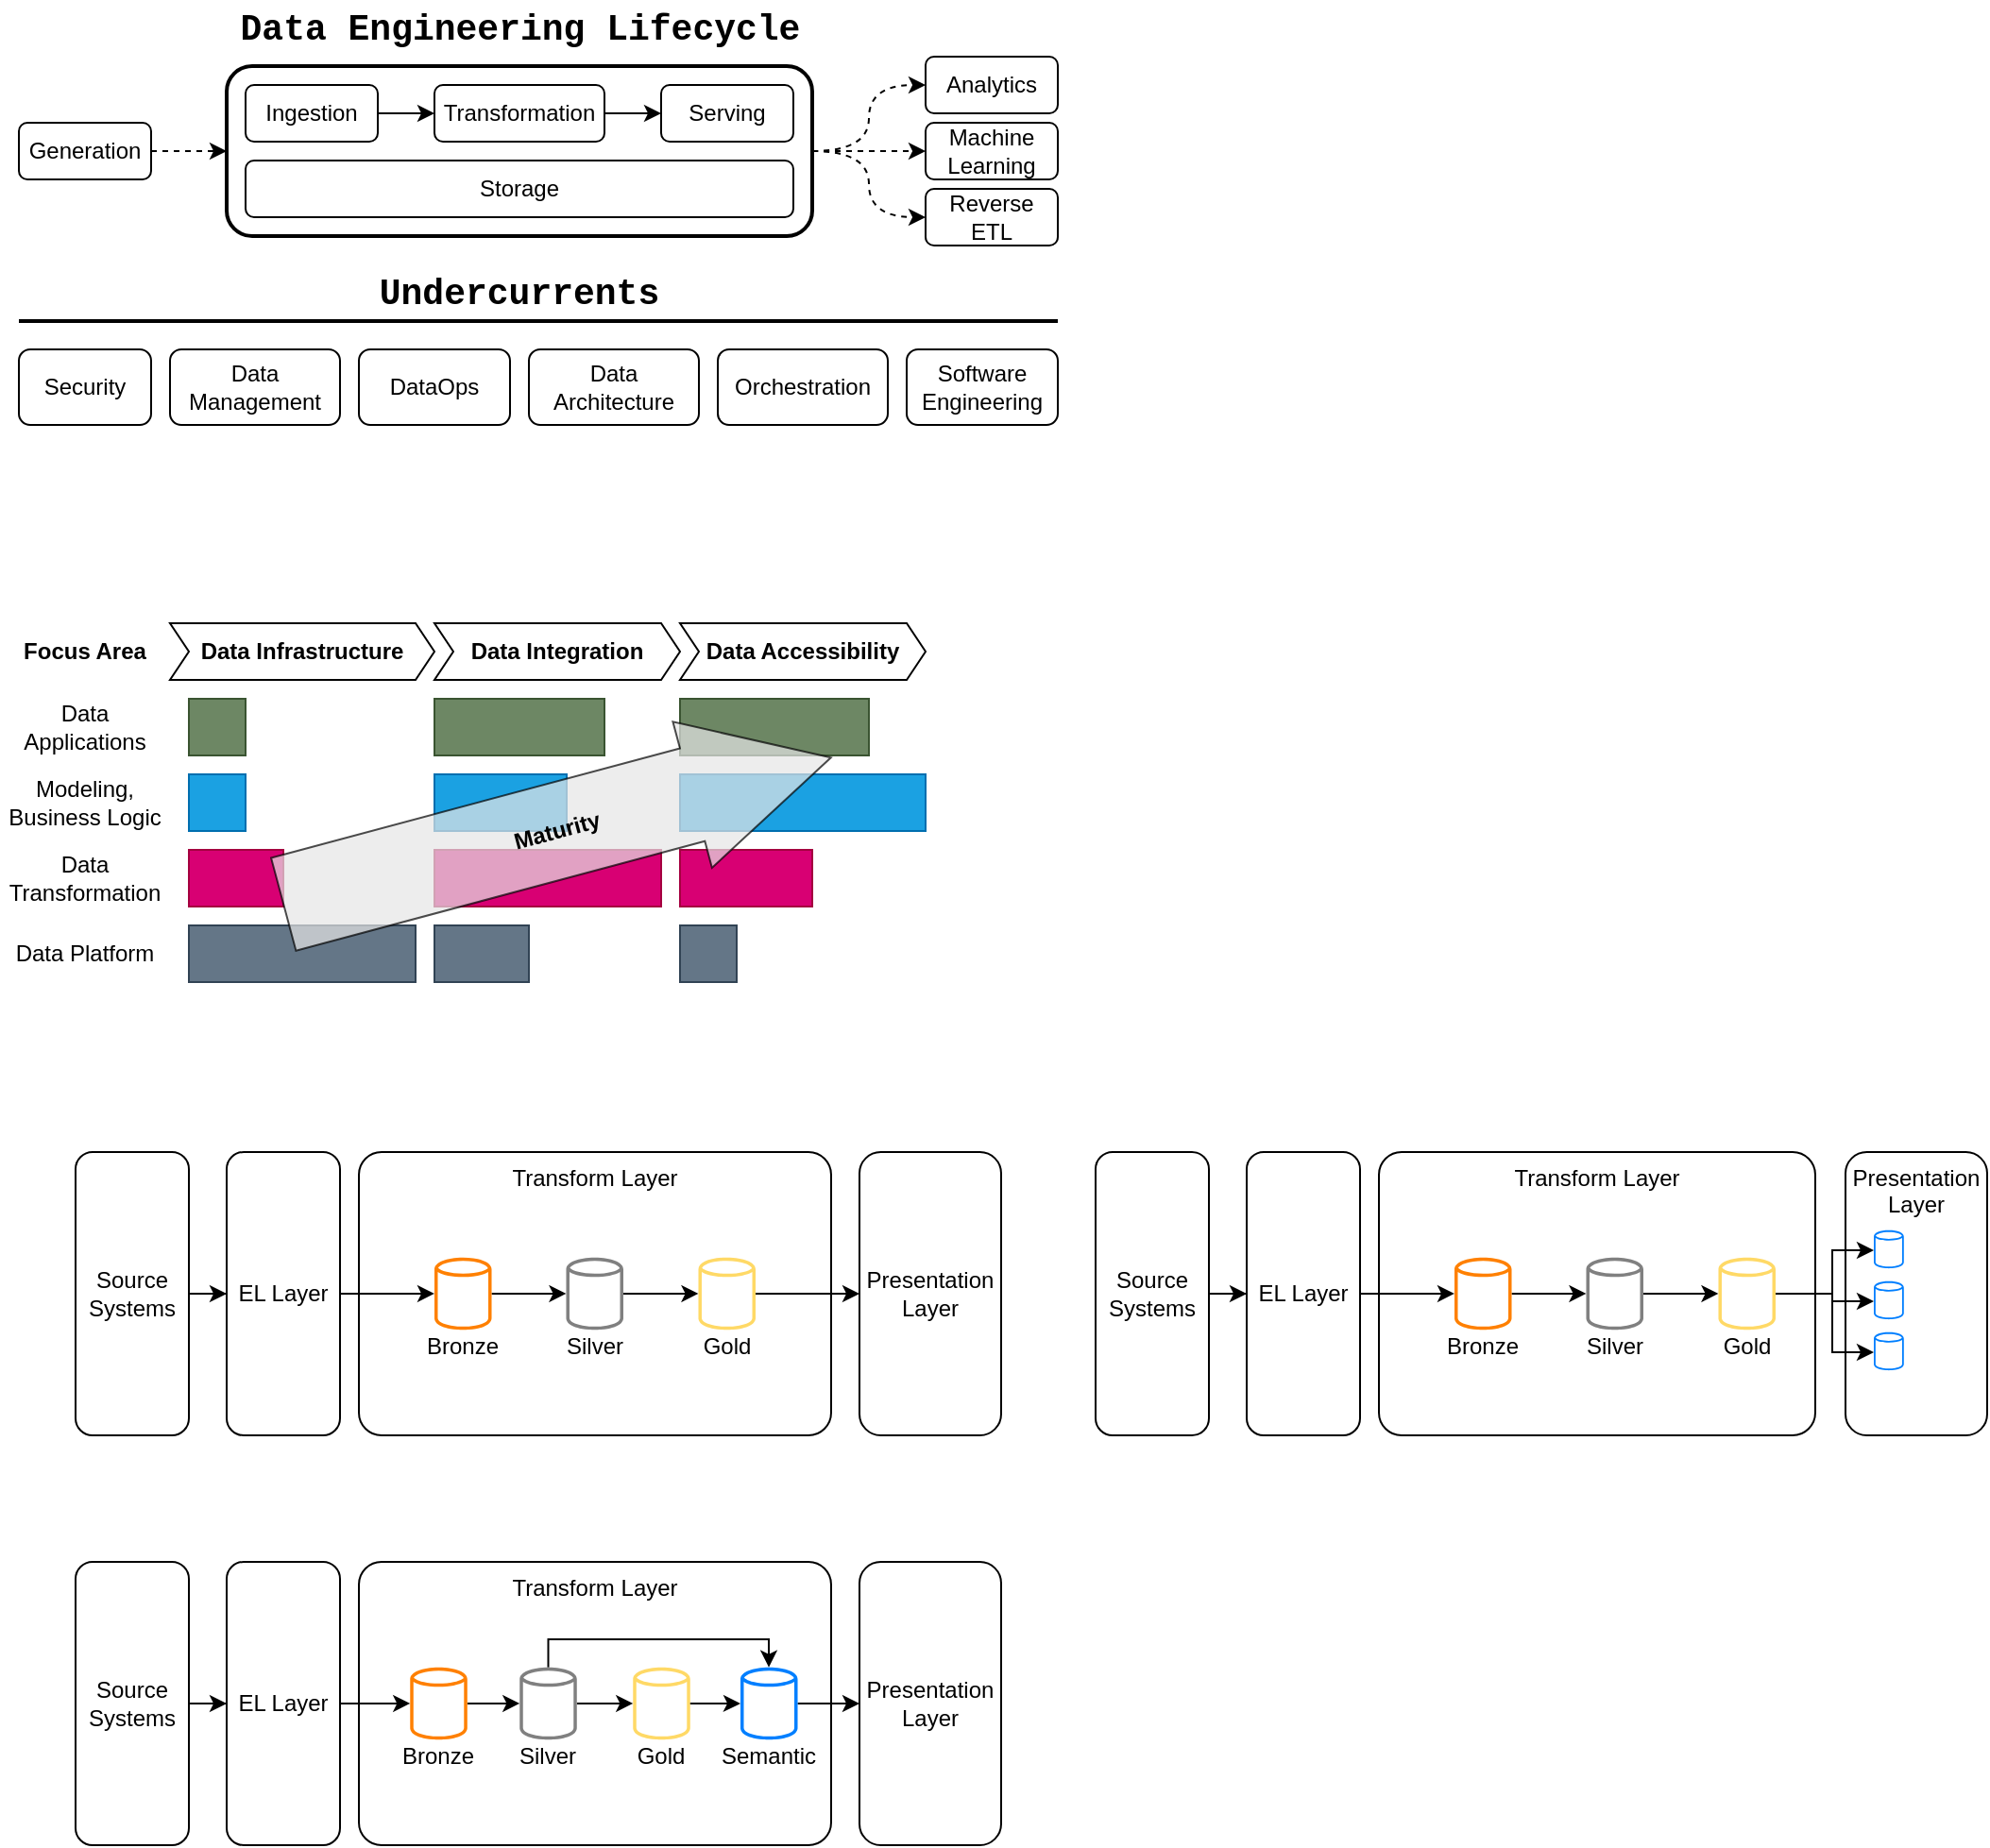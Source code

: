 <mxfile version="24.2.5" type="device">
  <diagram id="hdGyb0UpPJ1mQXa12XUr" name="Home">
    <mxGraphModel dx="2607" dy="1535" grid="1" gridSize="10" guides="1" tooltips="1" connect="1" arrows="1" fold="1" page="1" pageScale="1" pageWidth="1100" pageHeight="850" background="none" math="0" shadow="0">
      <root>
        <mxCell id="0" />
        <mxCell id="1" parent="0" />
        <mxCell id="lbgsp23nfU9rArM0NHFG-11" value="" style="rounded=1;whiteSpace=wrap;html=1;fillColor=none;strokeWidth=2;" parent="1" vertex="1">
          <mxGeometry x="160" y="65" width="310" height="90" as="geometry" />
        </mxCell>
        <mxCell id="lbgsp23nfU9rArM0NHFG-30" style="edgeStyle=orthogonalEdgeStyle;rounded=0;orthogonalLoop=1;jettySize=auto;html=1;entryX=0;entryY=0.5;entryDx=0;entryDy=0;fontFamily=Tahoma;fontSize=19;strokeWidth=1;" parent="1" source="lbgsp23nfU9rArM0NHFG-1" target="lbgsp23nfU9rArM0NHFG-3" edge="1">
          <mxGeometry relative="1" as="geometry" />
        </mxCell>
        <mxCell id="lbgsp23nfU9rArM0NHFG-1" value="Ingestion" style="rounded=1;whiteSpace=wrap;html=1;" parent="1" vertex="1">
          <mxGeometry x="170" y="75" width="70" height="30" as="geometry" />
        </mxCell>
        <mxCell id="lbgsp23nfU9rArM0NHFG-8" value="" style="edgeStyle=orthogonalEdgeStyle;rounded=0;orthogonalLoop=1;jettySize=auto;html=1;" parent="1" source="lbgsp23nfU9rArM0NHFG-3" target="lbgsp23nfU9rArM0NHFG-5" edge="1">
          <mxGeometry relative="1" as="geometry" />
        </mxCell>
        <mxCell id="lbgsp23nfU9rArM0NHFG-3" value="Transformation" style="rounded=1;whiteSpace=wrap;html=1;" parent="1" vertex="1">
          <mxGeometry x="270" y="75" width="90" height="30" as="geometry" />
        </mxCell>
        <mxCell id="lbgsp23nfU9rArM0NHFG-5" value="Serving" style="rounded=1;whiteSpace=wrap;html=1;" parent="1" vertex="1">
          <mxGeometry x="390" y="75" width="70" height="30" as="geometry" />
        </mxCell>
        <mxCell id="lbgsp23nfU9rArM0NHFG-9" value="Storage" style="rounded=1;whiteSpace=wrap;html=1;" parent="1" vertex="1">
          <mxGeometry x="170" y="115" width="290" height="30" as="geometry" />
        </mxCell>
        <mxCell id="lbgsp23nfU9rArM0NHFG-13" style="edgeStyle=orthogonalEdgeStyle;rounded=0;orthogonalLoop=1;jettySize=auto;html=1;entryX=0;entryY=0.5;entryDx=0;entryDy=0;dashed=1;" parent="1" source="lbgsp23nfU9rArM0NHFG-10" target="lbgsp23nfU9rArM0NHFG-11" edge="1">
          <mxGeometry relative="1" as="geometry" />
        </mxCell>
        <mxCell id="lbgsp23nfU9rArM0NHFG-10" value="Generation" style="rounded=1;whiteSpace=wrap;html=1;" parent="1" vertex="1">
          <mxGeometry x="50" y="95" width="70" height="30" as="geometry" />
        </mxCell>
        <mxCell id="lbgsp23nfU9rArM0NHFG-17" style="edgeStyle=orthogonalEdgeStyle;rounded=0;orthogonalLoop=1;jettySize=auto;html=1;dashed=1;" parent="1" source="lbgsp23nfU9rArM0NHFG-11" target="lbgsp23nfU9rArM0NHFG-14" edge="1">
          <mxGeometry relative="1" as="geometry" />
        </mxCell>
        <mxCell id="lbgsp23nfU9rArM0NHFG-18" style="edgeStyle=orthogonalEdgeStyle;rounded=0;orthogonalLoop=1;jettySize=auto;html=1;curved=1;dashed=1;" parent="1" source="lbgsp23nfU9rArM0NHFG-11" target="lbgsp23nfU9rArM0NHFG-15" edge="1">
          <mxGeometry relative="1" as="geometry" />
        </mxCell>
        <mxCell id="lbgsp23nfU9rArM0NHFG-14" value="Machine Learning" style="rounded=1;whiteSpace=wrap;html=1;" parent="1" vertex="1">
          <mxGeometry x="530" y="95" width="70" height="30" as="geometry" />
        </mxCell>
        <mxCell id="lbgsp23nfU9rArM0NHFG-15" value="Analytics" style="rounded=1;whiteSpace=wrap;html=1;" parent="1" vertex="1">
          <mxGeometry x="530" y="60" width="70" height="30" as="geometry" />
        </mxCell>
        <mxCell id="lbgsp23nfU9rArM0NHFG-16" value="Reverse ETL" style="rounded=1;whiteSpace=wrap;html=1;" parent="1" vertex="1">
          <mxGeometry x="530" y="130" width="70" height="30" as="geometry" />
        </mxCell>
        <mxCell id="lbgsp23nfU9rArM0NHFG-19" style="edgeStyle=orthogonalEdgeStyle;rounded=0;orthogonalLoop=1;jettySize=auto;html=1;curved=1;exitX=1;exitY=0.5;exitDx=0;exitDy=0;entryX=0;entryY=0.5;entryDx=0;entryDy=0;dashed=1;" parent="1" source="lbgsp23nfU9rArM0NHFG-11" target="lbgsp23nfU9rArM0NHFG-16" edge="1">
          <mxGeometry relative="1" as="geometry">
            <mxPoint x="480.0" y="125.0" as="sourcePoint" />
            <mxPoint x="540" y="90.0" as="targetPoint" />
          </mxGeometry>
        </mxCell>
        <mxCell id="lbgsp23nfU9rArM0NHFG-21" value="Security" style="rounded=1;whiteSpace=wrap;html=1;" parent="1" vertex="1">
          <mxGeometry x="50" y="215" width="70" height="40" as="geometry" />
        </mxCell>
        <mxCell id="lbgsp23nfU9rArM0NHFG-22" value="Data Management" style="rounded=1;whiteSpace=wrap;html=1;" parent="1" vertex="1">
          <mxGeometry x="130" y="215" width="90" height="40" as="geometry" />
        </mxCell>
        <mxCell id="lbgsp23nfU9rArM0NHFG-23" value="DataOps" style="rounded=1;whiteSpace=wrap;html=1;" parent="1" vertex="1">
          <mxGeometry x="230" y="215" width="80" height="40" as="geometry" />
        </mxCell>
        <mxCell id="lbgsp23nfU9rArM0NHFG-24" value="Data Architecture" style="rounded=1;whiteSpace=wrap;html=1;" parent="1" vertex="1">
          <mxGeometry x="320" y="215" width="90" height="40" as="geometry" />
        </mxCell>
        <mxCell id="lbgsp23nfU9rArM0NHFG-25" value="Orchestration" style="rounded=1;whiteSpace=wrap;html=1;" parent="1" vertex="1">
          <mxGeometry x="420" y="215" width="90" height="40" as="geometry" />
        </mxCell>
        <mxCell id="lbgsp23nfU9rArM0NHFG-26" value="Software Engineering" style="rounded=1;whiteSpace=wrap;html=1;" parent="1" vertex="1">
          <mxGeometry x="520" y="215" width="80" height="40" as="geometry" />
        </mxCell>
        <mxCell id="lbgsp23nfU9rArM0NHFG-27" value="" style="endArrow=none;html=1;strokeWidth=2;" parent="1" edge="1">
          <mxGeometry width="50" height="50" relative="1" as="geometry">
            <mxPoint x="50" y="200" as="sourcePoint" />
            <mxPoint x="600" y="200" as="targetPoint" />
          </mxGeometry>
        </mxCell>
        <mxCell id="lbgsp23nfU9rArM0NHFG-28" value="&lt;b style=&quot;font-size: 19px;&quot;&gt;&lt;font face=&quot;Courier New&quot; style=&quot;font-size: 19px;&quot;&gt;Undercurrents&lt;/font&gt;&lt;/b&gt;" style="text;html=1;strokeColor=none;fillColor=none;align=center;verticalAlign=middle;whiteSpace=wrap;rounded=0;fontSize=19;" parent="1" vertex="1">
          <mxGeometry x="185" y="170" width="260" height="30" as="geometry" />
        </mxCell>
        <mxCell id="lbgsp23nfU9rArM0NHFG-29" value="&lt;b style=&quot;font-size: 19px&quot;&gt;&lt;font face=&quot;Courier New&quot; style=&quot;font-size: 19px&quot;&gt;Data Engineering Lifecycle&lt;/font&gt;&lt;/b&gt;" style="text;html=1;strokeColor=none;fillColor=none;align=center;verticalAlign=middle;whiteSpace=wrap;rounded=0;fontSize=19;" parent="1" vertex="1">
          <mxGeometry x="137.5" y="30" width="355" height="30" as="geometry" />
        </mxCell>
        <mxCell id="5ja2YWkMJNkDNr8AE4VQ-2" value="Data Infrastructure" style="shape=step;perimeter=stepPerimeter;whiteSpace=wrap;html=1;fixedSize=1;size=10;fontStyle=1" parent="1" vertex="1">
          <mxGeometry x="130" y="360" width="140" height="30" as="geometry" />
        </mxCell>
        <mxCell id="5ja2YWkMJNkDNr8AE4VQ-5" value="Focus Area" style="rounded=0;whiteSpace=wrap;html=1;fillColor=none;strokeColor=none;fontStyle=1" parent="1" vertex="1">
          <mxGeometry x="40" y="360" width="90" height="30" as="geometry" />
        </mxCell>
        <mxCell id="5ja2YWkMJNkDNr8AE4VQ-6" value="Data Integration" style="shape=step;perimeter=stepPerimeter;whiteSpace=wrap;html=1;fixedSize=1;size=10;fontStyle=1" parent="1" vertex="1">
          <mxGeometry x="270" y="360" width="130" height="30" as="geometry" />
        </mxCell>
        <mxCell id="5ja2YWkMJNkDNr8AE4VQ-7" value="Data Accessibility" style="shape=step;perimeter=stepPerimeter;whiteSpace=wrap;html=1;fixedSize=1;size=10;fontStyle=1" parent="1" vertex="1">
          <mxGeometry x="400" y="360" width="130" height="30" as="geometry" />
        </mxCell>
        <mxCell id="5ja2YWkMJNkDNr8AE4VQ-8" value="Data Applications" style="rounded=0;whiteSpace=wrap;html=1;strokeColor=none;fillColor=none;" parent="1" vertex="1">
          <mxGeometry x="40" y="400" width="90" height="30" as="geometry" />
        </mxCell>
        <mxCell id="5ja2YWkMJNkDNr8AE4VQ-9" value="Modeling, Business Logic" style="rounded=0;whiteSpace=wrap;html=1;strokeColor=none;fillColor=none;" parent="1" vertex="1">
          <mxGeometry x="40" y="440" width="90" height="30" as="geometry" />
        </mxCell>
        <mxCell id="5ja2YWkMJNkDNr8AE4VQ-10" value="Data Transformation" style="rounded=0;whiteSpace=wrap;html=1;strokeColor=none;fillColor=none;" parent="1" vertex="1">
          <mxGeometry x="40" y="480" width="90" height="30" as="geometry" />
        </mxCell>
        <mxCell id="5ja2YWkMJNkDNr8AE4VQ-11" value="Data Platform" style="rounded=0;whiteSpace=wrap;html=1;strokeColor=none;fillColor=none;" parent="1" vertex="1">
          <mxGeometry x="40" y="520" width="90" height="30" as="geometry" />
        </mxCell>
        <mxCell id="5ja2YWkMJNkDNr8AE4VQ-12" value="0.3" style="rounded=0;whiteSpace=wrap;html=1;fillColor=#6d8764;fontColor=none;strokeColor=#3A5431;noLabel=1;" parent="1" vertex="1">
          <mxGeometry x="140" y="400" width="30" height="30" as="geometry" />
        </mxCell>
        <mxCell id="5ja2YWkMJNkDNr8AE4VQ-13" value="0.3" style="rounded=0;whiteSpace=wrap;html=1;fillColor=#1ba1e2;fontColor=none;strokeColor=#006EAF;noLabel=1;" parent="1" vertex="1">
          <mxGeometry x="140" y="440" width="30" height="30" as="geometry" />
        </mxCell>
        <mxCell id="5ja2YWkMJNkDNr8AE4VQ-14" value="0.4" style="rounded=0;whiteSpace=wrap;html=1;fillColor=#d80073;fontColor=none;strokeColor=#A50040;noLabel=1;" parent="1" vertex="1">
          <mxGeometry x="140" y="480" width="50" height="30" as="geometry" />
        </mxCell>
        <mxCell id="5ja2YWkMJNkDNr8AE4VQ-15" value="1.0" style="rounded=0;whiteSpace=wrap;html=1;fillColor=#647687;strokeColor=#314354;fontColor=none;noLabel=1;" parent="1" vertex="1">
          <mxGeometry x="140" y="520" width="120" height="30" as="geometry" />
        </mxCell>
        <mxCell id="5ja2YWkMJNkDNr8AE4VQ-16" value="0.7" style="rounded=0;whiteSpace=wrap;html=1;fillColor=#6d8764;fontColor=none;strokeColor=#3A5431;noLabel=1;" parent="1" vertex="1">
          <mxGeometry x="270" y="400" width="90" height="30" as="geometry" />
        </mxCell>
        <mxCell id="5ja2YWkMJNkDNr8AE4VQ-17" value="0.5" style="rounded=0;whiteSpace=wrap;html=1;fillColor=#1ba1e2;fontColor=none;strokeColor=#006EAF;noLabel=1;" parent="1" vertex="1">
          <mxGeometry x="270" y="440" width="70" height="30" as="geometry" />
        </mxCell>
        <mxCell id="5ja2YWkMJNkDNr8AE4VQ-18" value="1.0" style="rounded=0;whiteSpace=wrap;html=1;fillColor=#d80073;fontColor=none;strokeColor=#A50040;noLabel=1;" parent="1" vertex="1">
          <mxGeometry x="270" y="480" width="120" height="30" as="geometry" />
        </mxCell>
        <mxCell id="5ja2YWkMJNkDNr8AE4VQ-19" value="0.4" style="rounded=0;whiteSpace=wrap;html=1;fillColor=#647687;strokeColor=#314354;fontColor=none;noLabel=1;" parent="1" vertex="1">
          <mxGeometry x="270" y="520" width="50" height="30" as="geometry" />
        </mxCell>
        <mxCell id="5ja2YWkMJNkDNr8AE4VQ-20" value="0.8" style="rounded=0;whiteSpace=wrap;html=1;fillColor=#6d8764;fontColor=none;strokeColor=#3A5431;noLabel=1;" parent="1" vertex="1">
          <mxGeometry x="400" y="400" width="100" height="30" as="geometry" />
        </mxCell>
        <mxCell id="5ja2YWkMJNkDNr8AE4VQ-21" value="1.0" style="rounded=0;whiteSpace=wrap;html=1;fillColor=#1ba1e2;fontColor=none;strokeColor=#006EAF;noLabel=1;" parent="1" vertex="1">
          <mxGeometry x="400" y="440" width="130" height="30" as="geometry" />
        </mxCell>
        <mxCell id="5ja2YWkMJNkDNr8AE4VQ-22" value="0.5" style="rounded=0;whiteSpace=wrap;html=1;fillColor=#d80073;fontColor=none;strokeColor=#A50040;noLabel=1;" parent="1" vertex="1">
          <mxGeometry x="400" y="480" width="70" height="30" as="geometry" />
        </mxCell>
        <mxCell id="5ja2YWkMJNkDNr8AE4VQ-23" value="0.3" style="rounded=0;whiteSpace=wrap;html=1;fillColor=#647687;strokeColor=#314354;fontColor=none;noLabel=1;" parent="1" vertex="1">
          <mxGeometry x="400" y="520" width="30" height="30" as="geometry" />
        </mxCell>
        <mxCell id="5ja2YWkMJNkDNr8AE4VQ-26" value="Maturity" style="shape=singleArrow;whiteSpace=wrap;html=1;rotation=-15;arrowWidth=0.636;arrowSize=0.253;opacity=70;fillColor=#E6E6E6;fontStyle=1" parent="1" vertex="1">
          <mxGeometry x="185" y="430" width="300" height="80" as="geometry" />
        </mxCell>
        <mxCell id="_sFpnLVaNpKvXlMg1-OU-17" style="edgeStyle=orthogonalEdgeStyle;rounded=0;orthogonalLoop=1;jettySize=auto;html=1;" edge="1" parent="1" source="_sFpnLVaNpKvXlMg1-OU-1" target="_sFpnLVaNpKvXlMg1-OU-2">
          <mxGeometry relative="1" as="geometry" />
        </mxCell>
        <mxCell id="_sFpnLVaNpKvXlMg1-OU-1" value="Source Systems" style="rounded=1;whiteSpace=wrap;html=1;" vertex="1" parent="1">
          <mxGeometry x="80" y="640" width="60" height="150" as="geometry" />
        </mxCell>
        <mxCell id="_sFpnLVaNpKvXlMg1-OU-12" style="edgeStyle=orthogonalEdgeStyle;rounded=0;orthogonalLoop=1;jettySize=auto;html=1;" edge="1" parent="1" source="_sFpnLVaNpKvXlMg1-OU-2" target="_sFpnLVaNpKvXlMg1-OU-5">
          <mxGeometry relative="1" as="geometry" />
        </mxCell>
        <mxCell id="_sFpnLVaNpKvXlMg1-OU-2" value="EL Layer" style="rounded=1;whiteSpace=wrap;html=1;" vertex="1" parent="1">
          <mxGeometry x="160" y="640" width="60" height="150" as="geometry" />
        </mxCell>
        <mxCell id="_sFpnLVaNpKvXlMg1-OU-3" value="Transform Layer" style="rounded=1;whiteSpace=wrap;html=1;arcSize=8;verticalAlign=top;fillColor=none;" vertex="1" parent="1">
          <mxGeometry x="230" y="640" width="250" height="150" as="geometry" />
        </mxCell>
        <mxCell id="_sFpnLVaNpKvXlMg1-OU-4" value="Presentation Layer" style="rounded=1;whiteSpace=wrap;html=1;" vertex="1" parent="1">
          <mxGeometry x="495" y="640" width="75" height="150" as="geometry" />
        </mxCell>
        <mxCell id="_sFpnLVaNpKvXlMg1-OU-10" style="edgeStyle=orthogonalEdgeStyle;rounded=0;orthogonalLoop=1;jettySize=auto;html=1;" edge="1" parent="1" source="_sFpnLVaNpKvXlMg1-OU-5" target="_sFpnLVaNpKvXlMg1-OU-8">
          <mxGeometry relative="1" as="geometry" />
        </mxCell>
        <mxCell id="_sFpnLVaNpKvXlMg1-OU-5" value="" style="sketch=0;outlineConnect=0;fontColor=#232F3E;gradientColor=none;fillColor=#FF8000;strokeColor=none;dashed=0;verticalLabelPosition=bottom;verticalAlign=top;align=center;html=1;fontSize=12;fontStyle=0;aspect=fixed;pointerEvents=1;shape=mxgraph.aws4.generic_database;" vertex="1" parent="1">
          <mxGeometry x="270" y="695" width="30.26" height="40" as="geometry" />
        </mxCell>
        <mxCell id="_sFpnLVaNpKvXlMg1-OU-11" style="edgeStyle=orthogonalEdgeStyle;rounded=0;orthogonalLoop=1;jettySize=auto;html=1;" edge="1" parent="1" source="_sFpnLVaNpKvXlMg1-OU-8" target="_sFpnLVaNpKvXlMg1-OU-9">
          <mxGeometry relative="1" as="geometry" />
        </mxCell>
        <mxCell id="_sFpnLVaNpKvXlMg1-OU-8" value="" style="sketch=0;outlineConnect=0;fontColor=#232F3E;gradientColor=none;fillColor=#808080;strokeColor=none;dashed=0;verticalLabelPosition=bottom;verticalAlign=top;align=center;html=1;fontSize=12;fontStyle=0;aspect=fixed;pointerEvents=1;shape=mxgraph.aws4.generic_database;" vertex="1" parent="1">
          <mxGeometry x="339.74" y="695" width="30.26" height="40" as="geometry" />
        </mxCell>
        <mxCell id="_sFpnLVaNpKvXlMg1-OU-13" style="edgeStyle=orthogonalEdgeStyle;rounded=0;orthogonalLoop=1;jettySize=auto;html=1;entryX=0;entryY=0.5;entryDx=0;entryDy=0;" edge="1" parent="1" source="_sFpnLVaNpKvXlMg1-OU-9" target="_sFpnLVaNpKvXlMg1-OU-4">
          <mxGeometry relative="1" as="geometry" />
        </mxCell>
        <mxCell id="_sFpnLVaNpKvXlMg1-OU-9" value="" style="sketch=0;outlineConnect=0;fontColor=#232F3E;gradientColor=none;fillColor=#FFD966;strokeColor=none;dashed=0;verticalLabelPosition=bottom;verticalAlign=top;align=center;html=1;fontSize=12;fontStyle=0;aspect=fixed;pointerEvents=1;shape=mxgraph.aws4.generic_database;" vertex="1" parent="1">
          <mxGeometry x="409.74" y="695" width="30.26" height="40" as="geometry" />
        </mxCell>
        <mxCell id="_sFpnLVaNpKvXlMg1-OU-14" value="Bronze" style="text;html=1;align=center;verticalAlign=middle;whiteSpace=wrap;rounded=0;" vertex="1" parent="1">
          <mxGeometry x="255.13" y="735" width="60" height="15" as="geometry" />
        </mxCell>
        <mxCell id="_sFpnLVaNpKvXlMg1-OU-15" value="Silver" style="text;html=1;align=center;verticalAlign=middle;whiteSpace=wrap;rounded=0;" vertex="1" parent="1">
          <mxGeometry x="325" y="735" width="60" height="15" as="geometry" />
        </mxCell>
        <mxCell id="_sFpnLVaNpKvXlMg1-OU-16" value="Gold" style="text;html=1;align=center;verticalAlign=middle;whiteSpace=wrap;rounded=0;" vertex="1" parent="1">
          <mxGeometry x="394.87" y="735" width="60" height="15" as="geometry" />
        </mxCell>
        <mxCell id="_sFpnLVaNpKvXlMg1-OU-33" style="edgeStyle=orthogonalEdgeStyle;rounded=0;orthogonalLoop=1;jettySize=auto;html=1;" edge="1" parent="1" source="_sFpnLVaNpKvXlMg1-OU-34" target="_sFpnLVaNpKvXlMg1-OU-36">
          <mxGeometry relative="1" as="geometry" />
        </mxCell>
        <mxCell id="_sFpnLVaNpKvXlMg1-OU-34" value="Source Systems" style="rounded=1;whiteSpace=wrap;html=1;" vertex="1" parent="1">
          <mxGeometry x="80" y="857" width="60" height="150" as="geometry" />
        </mxCell>
        <mxCell id="_sFpnLVaNpKvXlMg1-OU-35" style="edgeStyle=orthogonalEdgeStyle;rounded=0;orthogonalLoop=1;jettySize=auto;html=1;" edge="1" parent="1" source="_sFpnLVaNpKvXlMg1-OU-36" target="_sFpnLVaNpKvXlMg1-OU-40">
          <mxGeometry relative="1" as="geometry" />
        </mxCell>
        <mxCell id="_sFpnLVaNpKvXlMg1-OU-36" value="EL Layer" style="rounded=1;whiteSpace=wrap;html=1;" vertex="1" parent="1">
          <mxGeometry x="160" y="857" width="60" height="150" as="geometry" />
        </mxCell>
        <mxCell id="_sFpnLVaNpKvXlMg1-OU-37" value="Transform Layer" style="rounded=1;whiteSpace=wrap;html=1;arcSize=8;verticalAlign=top;fillColor=none;" vertex="1" parent="1">
          <mxGeometry x="230" y="857" width="250" height="150" as="geometry" />
        </mxCell>
        <mxCell id="_sFpnLVaNpKvXlMg1-OU-38" value="Presentation Layer" style="rounded=1;whiteSpace=wrap;html=1;" vertex="1" parent="1">
          <mxGeometry x="495" y="857" width="75" height="150" as="geometry" />
        </mxCell>
        <mxCell id="_sFpnLVaNpKvXlMg1-OU-39" style="edgeStyle=orthogonalEdgeStyle;rounded=0;orthogonalLoop=1;jettySize=auto;html=1;" edge="1" parent="1" source="_sFpnLVaNpKvXlMg1-OU-40" target="_sFpnLVaNpKvXlMg1-OU-42">
          <mxGeometry relative="1" as="geometry" />
        </mxCell>
        <mxCell id="_sFpnLVaNpKvXlMg1-OU-40" value="" style="sketch=0;outlineConnect=0;fontColor=#232F3E;gradientColor=none;fillColor=#FF8000;strokeColor=none;dashed=0;verticalLabelPosition=bottom;verticalAlign=top;align=center;html=1;fontSize=12;fontStyle=0;aspect=fixed;pointerEvents=1;shape=mxgraph.aws4.generic_database;" vertex="1" parent="1">
          <mxGeometry x="257.13" y="912" width="30.26" height="40" as="geometry" />
        </mxCell>
        <mxCell id="_sFpnLVaNpKvXlMg1-OU-41" style="edgeStyle=orthogonalEdgeStyle;rounded=0;orthogonalLoop=1;jettySize=auto;html=1;" edge="1" parent="1" source="_sFpnLVaNpKvXlMg1-OU-42" target="_sFpnLVaNpKvXlMg1-OU-44">
          <mxGeometry relative="1" as="geometry" />
        </mxCell>
        <mxCell id="_sFpnLVaNpKvXlMg1-OU-51" style="edgeStyle=orthogonalEdgeStyle;rounded=0;orthogonalLoop=1;jettySize=auto;html=1;" edge="1" parent="1" source="_sFpnLVaNpKvXlMg1-OU-42" target="_sFpnLVaNpKvXlMg1-OU-48">
          <mxGeometry relative="1" as="geometry">
            <Array as="points">
              <mxPoint x="330" y="898" />
              <mxPoint x="447" y="898" />
            </Array>
          </mxGeometry>
        </mxCell>
        <mxCell id="_sFpnLVaNpKvXlMg1-OU-42" value="" style="sketch=0;outlineConnect=0;fontColor=#232F3E;gradientColor=none;fillColor=#808080;strokeColor=none;dashed=0;verticalLabelPosition=bottom;verticalAlign=top;align=center;html=1;fontSize=12;fontStyle=0;aspect=fixed;pointerEvents=1;shape=mxgraph.aws4.generic_database;" vertex="1" parent="1">
          <mxGeometry x="315.13" y="912" width="30.26" height="40" as="geometry" />
        </mxCell>
        <mxCell id="_sFpnLVaNpKvXlMg1-OU-43" style="edgeStyle=orthogonalEdgeStyle;rounded=0;orthogonalLoop=1;jettySize=auto;html=1;entryX=0;entryY=0.5;entryDx=0;entryDy=0;" edge="1" parent="1" source="_sFpnLVaNpKvXlMg1-OU-48" target="_sFpnLVaNpKvXlMg1-OU-38">
          <mxGeometry relative="1" as="geometry" />
        </mxCell>
        <mxCell id="_sFpnLVaNpKvXlMg1-OU-44" value="" style="sketch=0;outlineConnect=0;fontColor=#232F3E;gradientColor=none;fillColor=#FFD966;strokeColor=none;dashed=0;verticalLabelPosition=bottom;verticalAlign=top;align=center;html=1;fontSize=12;fontStyle=0;aspect=fixed;pointerEvents=1;shape=mxgraph.aws4.generic_database;" vertex="1" parent="1">
          <mxGeometry x="375.13" y="912" width="30.26" height="40" as="geometry" />
        </mxCell>
        <mxCell id="_sFpnLVaNpKvXlMg1-OU-45" value="Bronze" style="text;html=1;align=center;verticalAlign=middle;whiteSpace=wrap;rounded=0;" vertex="1" parent="1">
          <mxGeometry x="242.26" y="952" width="60" height="15" as="geometry" />
        </mxCell>
        <mxCell id="_sFpnLVaNpKvXlMg1-OU-46" value="Silver" style="text;html=1;align=center;verticalAlign=middle;whiteSpace=wrap;rounded=0;" vertex="1" parent="1">
          <mxGeometry x="300.26" y="952" width="60" height="15" as="geometry" />
        </mxCell>
        <mxCell id="_sFpnLVaNpKvXlMg1-OU-47" value="Gold" style="text;html=1;align=center;verticalAlign=middle;whiteSpace=wrap;rounded=0;" vertex="1" parent="1">
          <mxGeometry x="360.26" y="952" width="60" height="15" as="geometry" />
        </mxCell>
        <mxCell id="_sFpnLVaNpKvXlMg1-OU-49" value="" style="edgeStyle=orthogonalEdgeStyle;rounded=0;orthogonalLoop=1;jettySize=auto;html=1;entryX=0;entryY=0.5;entryDx=0;entryDy=0;" edge="1" parent="1" source="_sFpnLVaNpKvXlMg1-OU-44" target="_sFpnLVaNpKvXlMg1-OU-48">
          <mxGeometry relative="1" as="geometry">
            <mxPoint x="405" y="932" as="sourcePoint" />
            <mxPoint x="495" y="932" as="targetPoint" />
          </mxGeometry>
        </mxCell>
        <mxCell id="_sFpnLVaNpKvXlMg1-OU-48" value="" style="sketch=0;outlineConnect=0;fontColor=#232F3E;gradientColor=none;fillColor=#007FFF;strokeColor=none;dashed=0;verticalLabelPosition=bottom;verticalAlign=top;align=center;html=1;fontSize=12;fontStyle=0;aspect=fixed;pointerEvents=1;shape=mxgraph.aws4.generic_database;" vertex="1" parent="1">
          <mxGeometry x="432" y="912" width="30.26" height="40" as="geometry" />
        </mxCell>
        <mxCell id="_sFpnLVaNpKvXlMg1-OU-50" value="Semantic" style="text;html=1;align=center;verticalAlign=middle;whiteSpace=wrap;rounded=0;" vertex="1" parent="1">
          <mxGeometry x="417.13" y="952" width="60" height="15" as="geometry" />
        </mxCell>
        <mxCell id="_sFpnLVaNpKvXlMg1-OU-52" style="edgeStyle=orthogonalEdgeStyle;rounded=0;orthogonalLoop=1;jettySize=auto;html=1;" edge="1" parent="1" source="_sFpnLVaNpKvXlMg1-OU-53" target="_sFpnLVaNpKvXlMg1-OU-55">
          <mxGeometry relative="1" as="geometry" />
        </mxCell>
        <mxCell id="_sFpnLVaNpKvXlMg1-OU-53" value="Source Systems" style="rounded=1;whiteSpace=wrap;html=1;" vertex="1" parent="1">
          <mxGeometry x="620" y="640" width="60" height="150" as="geometry" />
        </mxCell>
        <mxCell id="_sFpnLVaNpKvXlMg1-OU-54" style="edgeStyle=orthogonalEdgeStyle;rounded=0;orthogonalLoop=1;jettySize=auto;html=1;" edge="1" parent="1" source="_sFpnLVaNpKvXlMg1-OU-55" target="_sFpnLVaNpKvXlMg1-OU-59">
          <mxGeometry relative="1" as="geometry" />
        </mxCell>
        <mxCell id="_sFpnLVaNpKvXlMg1-OU-55" value="EL Layer" style="rounded=1;whiteSpace=wrap;html=1;" vertex="1" parent="1">
          <mxGeometry x="700" y="640" width="60" height="150" as="geometry" />
        </mxCell>
        <mxCell id="_sFpnLVaNpKvXlMg1-OU-56" value="Transform Layer" style="rounded=1;whiteSpace=wrap;html=1;arcSize=8;verticalAlign=top;fillColor=none;" vertex="1" parent="1">
          <mxGeometry x="770" y="640" width="231" height="150" as="geometry" />
        </mxCell>
        <mxCell id="_sFpnLVaNpKvXlMg1-OU-57" value="Presentation Layer" style="rounded=1;whiteSpace=wrap;html=1;verticalAlign=top;" vertex="1" parent="1">
          <mxGeometry x="1017" y="640" width="75" height="150" as="geometry" />
        </mxCell>
        <mxCell id="_sFpnLVaNpKvXlMg1-OU-58" style="edgeStyle=orthogonalEdgeStyle;rounded=0;orthogonalLoop=1;jettySize=auto;html=1;" edge="1" parent="1" source="_sFpnLVaNpKvXlMg1-OU-59" target="_sFpnLVaNpKvXlMg1-OU-61">
          <mxGeometry relative="1" as="geometry" />
        </mxCell>
        <mxCell id="_sFpnLVaNpKvXlMg1-OU-59" value="" style="sketch=0;outlineConnect=0;fontColor=#232F3E;gradientColor=none;fillColor=#FF8000;strokeColor=none;dashed=0;verticalLabelPosition=bottom;verticalAlign=top;align=center;html=1;fontSize=12;fontStyle=0;aspect=fixed;pointerEvents=1;shape=mxgraph.aws4.generic_database;" vertex="1" parent="1">
          <mxGeometry x="810" y="695" width="30.26" height="40" as="geometry" />
        </mxCell>
        <mxCell id="_sFpnLVaNpKvXlMg1-OU-60" style="edgeStyle=orthogonalEdgeStyle;rounded=0;orthogonalLoop=1;jettySize=auto;html=1;" edge="1" parent="1" source="_sFpnLVaNpKvXlMg1-OU-61" target="_sFpnLVaNpKvXlMg1-OU-63">
          <mxGeometry relative="1" as="geometry" />
        </mxCell>
        <mxCell id="_sFpnLVaNpKvXlMg1-OU-61" value="" style="sketch=0;outlineConnect=0;fontColor=#232F3E;gradientColor=none;fillColor=#808080;strokeColor=none;dashed=0;verticalLabelPosition=bottom;verticalAlign=top;align=center;html=1;fontSize=12;fontStyle=0;aspect=fixed;pointerEvents=1;shape=mxgraph.aws4.generic_database;" vertex="1" parent="1">
          <mxGeometry x="879.74" y="695" width="30.26" height="40" as="geometry" />
        </mxCell>
        <mxCell id="_sFpnLVaNpKvXlMg1-OU-62" style="edgeStyle=orthogonalEdgeStyle;rounded=0;orthogonalLoop=1;jettySize=auto;html=1;" edge="1" parent="1" source="_sFpnLVaNpKvXlMg1-OU-63" target="_sFpnLVaNpKvXlMg1-OU-67">
          <mxGeometry relative="1" as="geometry">
            <Array as="points">
              <mxPoint x="1010" y="715" />
              <mxPoint x="1010" y="692" />
            </Array>
          </mxGeometry>
        </mxCell>
        <mxCell id="_sFpnLVaNpKvXlMg1-OU-72" style="edgeStyle=orthogonalEdgeStyle;rounded=0;orthogonalLoop=1;jettySize=auto;html=1;" edge="1" parent="1" source="_sFpnLVaNpKvXlMg1-OU-63" target="_sFpnLVaNpKvXlMg1-OU-68">
          <mxGeometry relative="1" as="geometry">
            <Array as="points">
              <mxPoint x="1010" y="715" />
              <mxPoint x="1010" y="719" />
            </Array>
          </mxGeometry>
        </mxCell>
        <mxCell id="_sFpnLVaNpKvXlMg1-OU-73" style="edgeStyle=orthogonalEdgeStyle;rounded=0;orthogonalLoop=1;jettySize=auto;html=1;" edge="1" parent="1" source="_sFpnLVaNpKvXlMg1-OU-63" target="_sFpnLVaNpKvXlMg1-OU-69">
          <mxGeometry relative="1" as="geometry">
            <Array as="points">
              <mxPoint x="1010" y="715" />
              <mxPoint x="1010" y="746" />
            </Array>
          </mxGeometry>
        </mxCell>
        <mxCell id="_sFpnLVaNpKvXlMg1-OU-63" value="" style="sketch=0;outlineConnect=0;fontColor=#232F3E;gradientColor=none;fillColor=#FFD966;strokeColor=none;dashed=0;verticalLabelPosition=bottom;verticalAlign=top;align=center;html=1;fontSize=12;fontStyle=0;aspect=fixed;pointerEvents=1;shape=mxgraph.aws4.generic_database;" vertex="1" parent="1">
          <mxGeometry x="949.74" y="695" width="30.26" height="40" as="geometry" />
        </mxCell>
        <mxCell id="_sFpnLVaNpKvXlMg1-OU-64" value="Bronze" style="text;html=1;align=center;verticalAlign=middle;whiteSpace=wrap;rounded=0;" vertex="1" parent="1">
          <mxGeometry x="795.13" y="735" width="60" height="15" as="geometry" />
        </mxCell>
        <mxCell id="_sFpnLVaNpKvXlMg1-OU-65" value="Silver" style="text;html=1;align=center;verticalAlign=middle;whiteSpace=wrap;rounded=0;" vertex="1" parent="1">
          <mxGeometry x="865" y="735" width="60" height="15" as="geometry" />
        </mxCell>
        <mxCell id="_sFpnLVaNpKvXlMg1-OU-66" value="Gold" style="text;html=1;align=center;verticalAlign=middle;whiteSpace=wrap;rounded=0;" vertex="1" parent="1">
          <mxGeometry x="934.87" y="735" width="60" height="15" as="geometry" />
        </mxCell>
        <mxCell id="_sFpnLVaNpKvXlMg1-OU-67" value="" style="sketch=0;outlineConnect=0;fontColor=#007FFF;gradientColor=none;fillColor=#007FFF;strokeColor=none;dashed=0;verticalLabelPosition=bottom;verticalAlign=top;align=center;html=1;fontSize=12;fontStyle=0;aspect=fixed;pointerEvents=1;shape=mxgraph.aws4.generic_database;" vertex="1" parent="1">
          <mxGeometry x="1032" y="681" width="15.89" height="21" as="geometry" />
        </mxCell>
        <mxCell id="_sFpnLVaNpKvXlMg1-OU-68" value="" style="sketch=0;outlineConnect=0;fontColor=#007FFF;gradientColor=none;fillColor=#007FFF;strokeColor=none;dashed=0;verticalLabelPosition=bottom;verticalAlign=top;align=center;html=1;fontSize=12;fontStyle=0;aspect=fixed;pointerEvents=1;shape=mxgraph.aws4.generic_database;" vertex="1" parent="1">
          <mxGeometry x="1032" y="708" width="15.89" height="21" as="geometry" />
        </mxCell>
        <mxCell id="_sFpnLVaNpKvXlMg1-OU-69" value="" style="sketch=0;outlineConnect=0;fontColor=#007FFF;gradientColor=none;fillColor=#007FFF;strokeColor=none;dashed=0;verticalLabelPosition=bottom;verticalAlign=top;align=center;html=1;fontSize=12;fontStyle=0;aspect=fixed;pointerEvents=1;shape=mxgraph.aws4.generic_database;" vertex="1" parent="1">
          <mxGeometry x="1032" y="735" width="15.89" height="21" as="geometry" />
        </mxCell>
      </root>
    </mxGraphModel>
  </diagram>
</mxfile>

